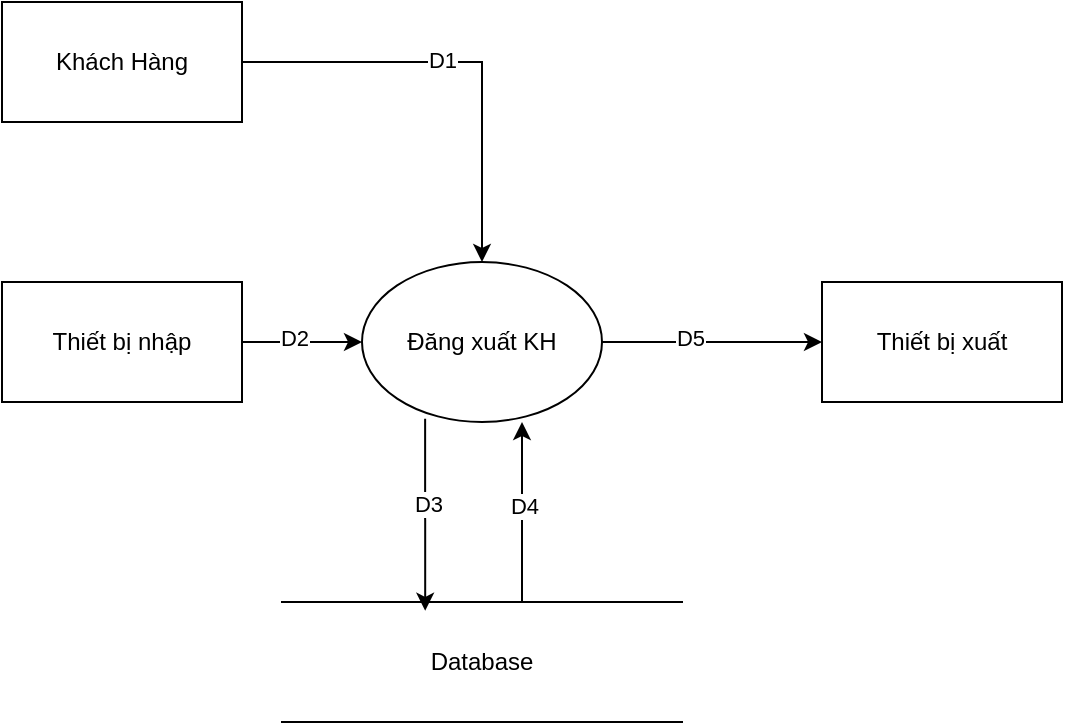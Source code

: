 <mxfile version="26.1.3">
  <diagram name="Trang-1" id="3ciX0kMBH-TsXMd-ime-">
    <mxGraphModel dx="1290" dy="522" grid="1" gridSize="10" guides="1" tooltips="1" connect="1" arrows="1" fold="1" page="1" pageScale="1" pageWidth="827" pageHeight="1169" math="0" shadow="0">
      <root>
        <mxCell id="0" />
        <mxCell id="1" parent="0" />
        <mxCell id="7AuuZOZhR7wqeMhlJ5Nb-11" style="edgeStyle=orthogonalEdgeStyle;rounded=0;orthogonalLoop=1;jettySize=auto;html=1;entryX=0.5;entryY=0;entryDx=0;entryDy=0;" edge="1" parent="1" source="7AuuZOZhR7wqeMhlJ5Nb-1" target="7AuuZOZhR7wqeMhlJ5Nb-5">
          <mxGeometry relative="1" as="geometry" />
        </mxCell>
        <mxCell id="7AuuZOZhR7wqeMhlJ5Nb-15" value="D1" style="edgeLabel;html=1;align=center;verticalAlign=middle;resizable=0;points=[];" vertex="1" connectable="0" parent="7AuuZOZhR7wqeMhlJ5Nb-11">
          <mxGeometry x="-0.093" y="1" relative="1" as="geometry">
            <mxPoint as="offset" />
          </mxGeometry>
        </mxCell>
        <mxCell id="7AuuZOZhR7wqeMhlJ5Nb-1" value="Khách Hàng" style="rounded=0;whiteSpace=wrap;html=1;" vertex="1" parent="1">
          <mxGeometry x="60" y="40" width="120" height="60" as="geometry" />
        </mxCell>
        <mxCell id="7AuuZOZhR7wqeMhlJ5Nb-8" value="" style="edgeStyle=orthogonalEdgeStyle;rounded=0;orthogonalLoop=1;jettySize=auto;html=1;" edge="1" parent="1" source="7AuuZOZhR7wqeMhlJ5Nb-5" target="7AuuZOZhR7wqeMhlJ5Nb-7">
          <mxGeometry relative="1" as="geometry" />
        </mxCell>
        <mxCell id="7AuuZOZhR7wqeMhlJ5Nb-20" value="D5" style="edgeLabel;html=1;align=center;verticalAlign=middle;resizable=0;points=[];" vertex="1" connectable="0" parent="7AuuZOZhR7wqeMhlJ5Nb-8">
          <mxGeometry x="-0.205" y="2" relative="1" as="geometry">
            <mxPoint as="offset" />
          </mxGeometry>
        </mxCell>
        <mxCell id="7AuuZOZhR7wqeMhlJ5Nb-13" style="edgeStyle=orthogonalEdgeStyle;rounded=0;orthogonalLoop=1;jettySize=auto;html=1;entryX=0.358;entryY=0.073;entryDx=0;entryDy=0;exitX=0.263;exitY=0.98;exitDx=0;exitDy=0;exitPerimeter=0;entryPerimeter=0;" edge="1" parent="1" source="7AuuZOZhR7wqeMhlJ5Nb-5" target="7AuuZOZhR7wqeMhlJ5Nb-10">
          <mxGeometry relative="1" as="geometry" />
        </mxCell>
        <mxCell id="7AuuZOZhR7wqeMhlJ5Nb-18" value="D3" style="edgeLabel;html=1;align=center;verticalAlign=middle;resizable=0;points=[];" vertex="1" connectable="0" parent="7AuuZOZhR7wqeMhlJ5Nb-13">
          <mxGeometry x="-0.121" y="1" relative="1" as="geometry">
            <mxPoint as="offset" />
          </mxGeometry>
        </mxCell>
        <mxCell id="7AuuZOZhR7wqeMhlJ5Nb-5" value="Đăng xuất KH" style="ellipse;whiteSpace=wrap;html=1;" vertex="1" parent="1">
          <mxGeometry x="240" y="170" width="120" height="80" as="geometry" />
        </mxCell>
        <mxCell id="7AuuZOZhR7wqeMhlJ5Nb-7" value="Thiết bị xuất" style="whiteSpace=wrap;html=1;" vertex="1" parent="1">
          <mxGeometry x="470" y="180" width="120" height="60" as="geometry" />
        </mxCell>
        <mxCell id="7AuuZOZhR7wqeMhlJ5Nb-12" style="edgeStyle=orthogonalEdgeStyle;rounded=0;orthogonalLoop=1;jettySize=auto;html=1;entryX=0;entryY=0.5;entryDx=0;entryDy=0;" edge="1" parent="1" source="7AuuZOZhR7wqeMhlJ5Nb-9" target="7AuuZOZhR7wqeMhlJ5Nb-5">
          <mxGeometry relative="1" as="geometry" />
        </mxCell>
        <mxCell id="7AuuZOZhR7wqeMhlJ5Nb-17" value="D2" style="edgeLabel;html=1;align=center;verticalAlign=middle;resizable=0;points=[];" vertex="1" connectable="0" parent="7AuuZOZhR7wqeMhlJ5Nb-12">
          <mxGeometry x="-0.138" y="2" relative="1" as="geometry">
            <mxPoint as="offset" />
          </mxGeometry>
        </mxCell>
        <mxCell id="7AuuZOZhR7wqeMhlJ5Nb-9" value="Thiết bị nhập" style="rounded=0;whiteSpace=wrap;html=1;" vertex="1" parent="1">
          <mxGeometry x="60" y="180" width="120" height="60" as="geometry" />
        </mxCell>
        <mxCell id="7AuuZOZhR7wqeMhlJ5Nb-14" style="edgeStyle=orthogonalEdgeStyle;rounded=0;orthogonalLoop=1;jettySize=auto;html=1;" edge="1" parent="1" source="7AuuZOZhR7wqeMhlJ5Nb-10">
          <mxGeometry relative="1" as="geometry">
            <mxPoint x="320" y="250" as="targetPoint" />
            <Array as="points">
              <mxPoint x="320" y="250" />
            </Array>
          </mxGeometry>
        </mxCell>
        <mxCell id="7AuuZOZhR7wqeMhlJ5Nb-19" value="D4" style="edgeLabel;html=1;align=center;verticalAlign=middle;resizable=0;points=[];" vertex="1" connectable="0" parent="7AuuZOZhR7wqeMhlJ5Nb-14">
          <mxGeometry x="0.063" y="-1" relative="1" as="geometry">
            <mxPoint as="offset" />
          </mxGeometry>
        </mxCell>
        <mxCell id="7AuuZOZhR7wqeMhlJ5Nb-10" value="Database" style="shape=partialRectangle;whiteSpace=wrap;html=1;left=0;right=0;fillColor=none;" vertex="1" parent="1">
          <mxGeometry x="200" y="340" width="200" height="60" as="geometry" />
        </mxCell>
      </root>
    </mxGraphModel>
  </diagram>
</mxfile>
